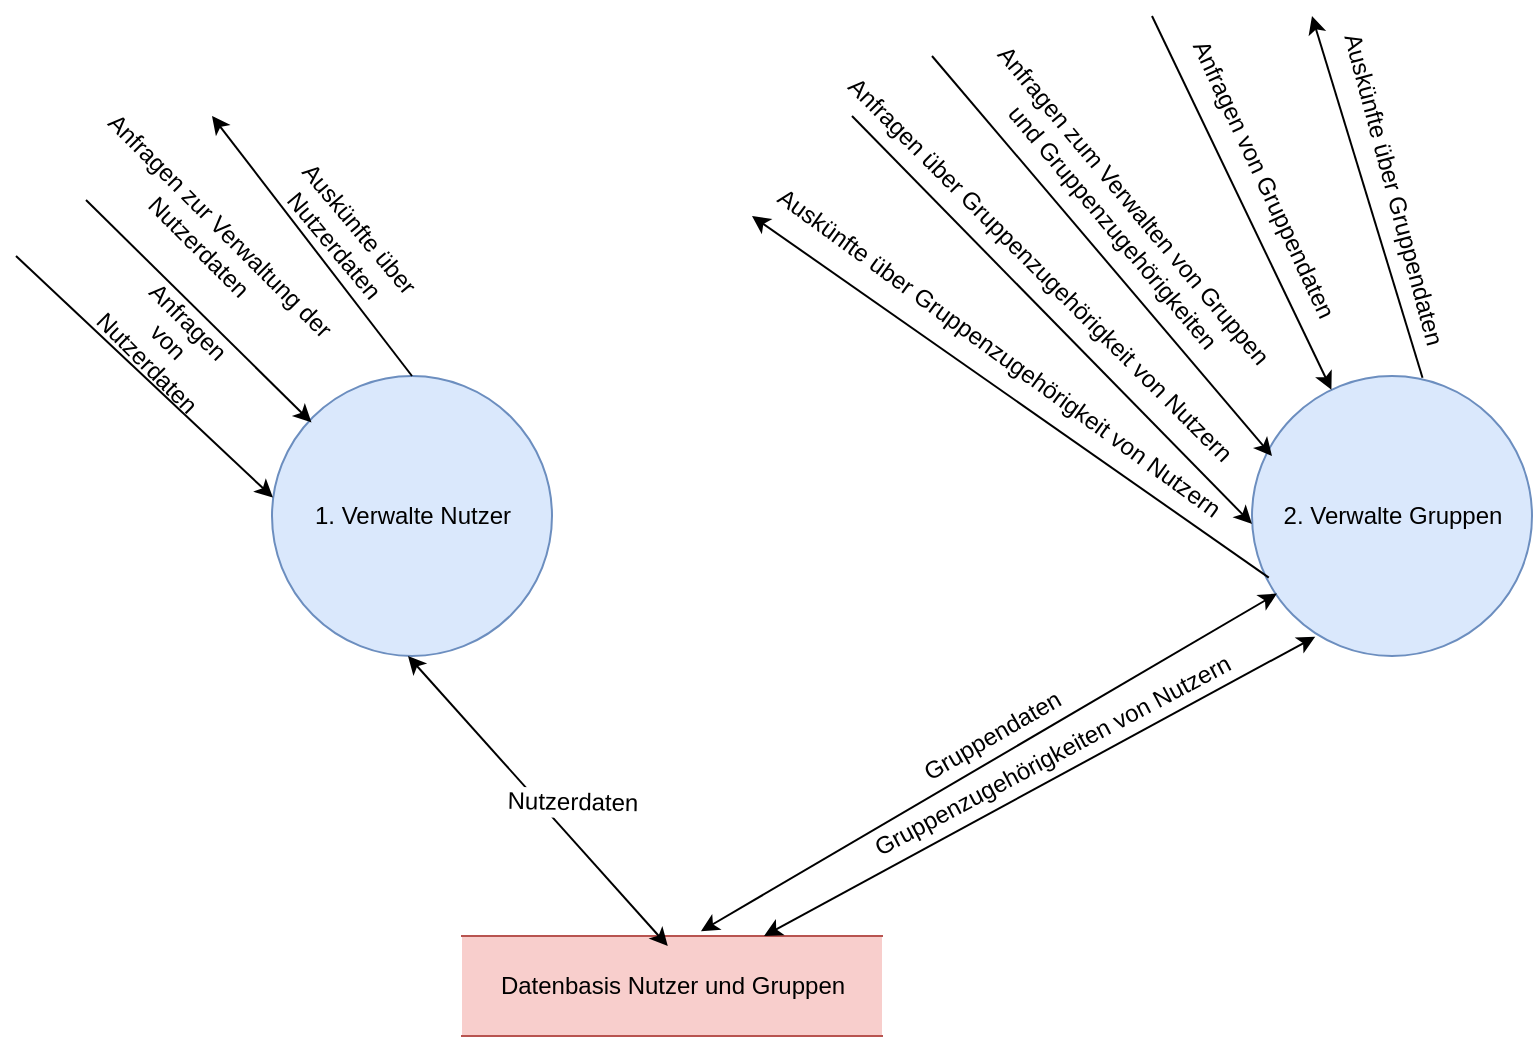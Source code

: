 <mxfile version="12.3.2" type="device" pages="1"><diagram name="Page-1" id="c7558073-3199-34d8-9f00-42111426c3f3"><mxGraphModel dx="1675" dy="1982" grid="1" gridSize="10" guides="1" tooltips="1" connect="1" arrows="1" fold="1" page="1" pageScale="1" pageWidth="826" pageHeight="1169" background="#ffffff" math="0" shadow="0"><root><mxCell id="0"/><mxCell id="1" parent="0"/><mxCell id="dEH05XnSJd75by17uOdA-97" value="1. Verwalte Nutzer &lt;br&gt;" style="shape=ellipse;html=1;dashed=0;whitespace=wrap;perimeter=ellipsePerimeter;fillColor=#dae8fc;strokeColor=#6c8ebf;" parent="1" vertex="1"><mxGeometry x="100" y="70" width="140" height="140" as="geometry"/></mxCell><mxCell id="dEH05XnSJd75by17uOdA-98" value="2. Verwalte Gruppen" style="shape=ellipse;html=1;dashed=0;whitespace=wrap;perimeter=ellipsePerimeter;fillColor=#dae8fc;strokeColor=#6c8ebf;" parent="1" vertex="1"><mxGeometry x="590" y="70" width="140" height="140" as="geometry"/></mxCell><mxCell id="dEH05XnSJd75by17uOdA-102" value="Datenbasis Nutzer und Gruppen" style="html=1;dashed=0;whitespace=wrap;shape=partialRectangle;right=0;left=0;fillColor=#f8cecc;strokeColor=#b85450;" parent="1" vertex="1"><mxGeometry x="195" y="350" width="210" height="50" as="geometry"/></mxCell><mxCell id="dEH05XnSJd75by17uOdA-106" value="" style="endArrow=classic;html=1;entryX=0.091;entryY=0.223;entryDx=0;entryDy=0;entryPerimeter=0;" parent="1" edge="1"><mxGeometry width="50" height="50" relative="1" as="geometry"><mxPoint x="7" y="-18" as="sourcePoint"/><mxPoint x="119.74" y="93.22" as="targetPoint"/></mxGeometry></mxCell><mxCell id="dEH05XnSJd75by17uOdA-107" value="" style="endArrow=classic;html=1;" parent="1" edge="1"><mxGeometry width="50" height="50" relative="1" as="geometry"><mxPoint x="430" y="-90" as="sourcePoint"/><mxPoint x="600" y="110" as="targetPoint"/></mxGeometry></mxCell><mxCell id="dEH05XnSJd75by17uOdA-109" value="Anfragen zur Verwaltung&amp;nbsp;der Nutzerdaten" style="text;html=1;strokeColor=none;fillColor=none;align=center;verticalAlign=middle;whiteSpace=wrap;rounded=0;rotation=45;" parent="1" vertex="1"><mxGeometry x="-26" y="-35" width="190" height="70" as="geometry"/></mxCell><mxCell id="dEH05XnSJd75by17uOdA-112" value="&amp;nbsp;Auskünfte über Nutzerdaten" style="text;html=1;strokeColor=none;fillColor=none;align=center;verticalAlign=middle;whiteSpace=wrap;rounded=0;rotation=50;" parent="1" vertex="1"><mxGeometry x="90" y="-20" width="95" height="39" as="geometry"/></mxCell><mxCell id="dEH05XnSJd75by17uOdA-116" value="" style="endArrow=classic;html=1;exitX=0.5;exitY=0;exitDx=0;exitDy=0;" parent="1" source="dEH05XnSJd75by17uOdA-97" edge="1"><mxGeometry width="50" height="50" relative="1" as="geometry"><mxPoint x="141" y="80" as="sourcePoint"/><mxPoint x="70" y="-60" as="targetPoint"/></mxGeometry></mxCell><mxCell id="dEH05XnSJd75by17uOdA-119" value="" style="endArrow=classic;startArrow=classic;html=1;entryX=0.5;entryY=1;entryDx=0;entryDy=0;exitX=0.49;exitY=0.1;exitDx=0;exitDy=0;exitPerimeter=0;" parent="1" source="dEH05XnSJd75by17uOdA-102" edge="1"><mxGeometry width="50" height="50" relative="1" as="geometry"><mxPoint x="168" y="330" as="sourcePoint"/><mxPoint x="168" y="210" as="targetPoint"/></mxGeometry></mxCell><mxCell id="dEH05XnSJd75by17uOdA-142" value="Nutzerdaten" style="text;html=1;align=center;verticalAlign=middle;resizable=0;points=[];;labelBackgroundColor=#ffffff;rotation=1;" parent="dEH05XnSJd75by17uOdA-119" vertex="1" connectable="0"><mxGeometry x="-0.231" y="1" relative="1" as="geometry"><mxPoint x="3" y="-17.5" as="offset"/></mxGeometry></mxCell><mxCell id="dEH05XnSJd75by17uOdA-134" value="Anfragen von Nutzerdaten" style="text;html=1;strokeColor=none;fillColor=none;align=center;verticalAlign=middle;whiteSpace=wrap;rounded=0;rotation=45;" parent="1" vertex="1"><mxGeometry x="28" y="43" width="40" height="20" as="geometry"/></mxCell><mxCell id="dEH05XnSJd75by17uOdA-136" value="" style="endArrow=classic;html=1;entryX=-0.011;entryY=0.577;entryDx=0;entryDy=0;entryPerimeter=0;" parent="1" edge="1"><mxGeometry width="50" height="50" relative="1" as="geometry"><mxPoint x="-28" y="10" as="sourcePoint"/><mxPoint x="100.46" y="130.78" as="targetPoint"/></mxGeometry></mxCell><mxCell id="dEH05XnSJd75by17uOdA-146" value="" style="endArrow=classic;html=1;" parent="1" target="dEH05XnSJd75by17uOdA-98" edge="1"><mxGeometry width="50" height="50" relative="1" as="geometry"><mxPoint x="540" y="-110" as="sourcePoint"/><mxPoint x="797.2" y="-152.84" as="targetPoint"/></mxGeometry></mxCell><mxCell id="dEH05XnSJd75by17uOdA-148" value="Anfragen von Gruppendaten" style="text;html=1;align=center;verticalAlign=middle;resizable=0;points=[];;labelBackgroundColor=#ffffff;rotation=65;" parent="dEH05XnSJd75by17uOdA-146" vertex="1" connectable="0"><mxGeometry x="-0.314" y="1" relative="1" as="geometry"><mxPoint x="24" y="17" as="offset"/></mxGeometry></mxCell><mxCell id="dEH05XnSJd75by17uOdA-147" value="" style="endArrow=classic;html=1;exitX=0.609;exitY=0.006;exitDx=0;exitDy=0;exitPerimeter=0;" parent="1" source="dEH05XnSJd75by17uOdA-98" edge="1"><mxGeometry width="50" height="50" relative="1" as="geometry"><mxPoint x="670" y="-80" as="sourcePoint"/><mxPoint x="620" y="-110" as="targetPoint"/></mxGeometry></mxCell><mxCell id="dEH05XnSJd75by17uOdA-149" value="Auskünfte über Gruppendaten" style="text;html=1;align=center;verticalAlign=middle;resizable=0;points=[];;labelBackgroundColor=#ffffff;rotation=75;" parent="dEH05XnSJd75by17uOdA-147" vertex="1" connectable="0"><mxGeometry x="0.283" relative="1" as="geometry"><mxPoint x="21" y="21" as="offset"/></mxGeometry></mxCell><mxCell id="dEH05XnSJd75by17uOdA-159" value="&lt;span style=&quot;background-color: rgb(255 , 255 , 255)&quot;&gt;Anfragen zum Verwalten von Gruppen&lt;br&gt;&amp;nbsp;und Gruppenzugehörigkeiten&lt;br&gt;&lt;/span&gt;" style="text;html=1;align=center;verticalAlign=middle;resizable=0;points=[];;autosize=1;rotation=50;" parent="1" vertex="1"><mxGeometry x="415" y="-26" width="220" height="30" as="geometry"/></mxCell><mxCell id="dEH05XnSJd75by17uOdA-161" value="" style="endArrow=classic;html=1;" parent="1" edge="1"><mxGeometry width="50" height="50" relative="1" as="geometry"><mxPoint x="390" y="-60" as="sourcePoint"/><mxPoint x="590" y="144" as="targetPoint"/></mxGeometry></mxCell><mxCell id="dEH05XnSJd75by17uOdA-163" value="Anfragen über Gruppenzugehörigkeit von Nutzern" style="text;html=1;align=center;verticalAlign=middle;resizable=0;points=[];;labelBackgroundColor=#ffffff;rotation=45;" parent="dEH05XnSJd75by17uOdA-161" vertex="1" connectable="0"><mxGeometry x="-0.12" y="2" relative="1" as="geometry"><mxPoint x="5" y="-12" as="offset"/></mxGeometry></mxCell><mxCell id="dEH05XnSJd75by17uOdA-164" value="" style="endArrow=classic;html=1;exitX=0.06;exitY=0.72;exitDx=0;exitDy=0;exitPerimeter=0;" parent="1" source="dEH05XnSJd75by17uOdA-98" edge="1"><mxGeometry width="50" height="50" relative="1" as="geometry"><mxPoint x="-10" y="710" as="sourcePoint"/><mxPoint x="340" y="-10" as="targetPoint"/></mxGeometry></mxCell><mxCell id="dEH05XnSJd75by17uOdA-165" value="Auskünfte über Gruppenzugehörigkeit von Nutzern" style="text;html=1;align=center;verticalAlign=middle;resizable=0;points=[];;labelBackgroundColor=#ffffff;rotation=36;direction=south;" parent="dEH05XnSJd75by17uOdA-164" vertex="1" connectable="0"><mxGeometry x="-0.114" y="1" relative="1" as="geometry"><mxPoint x="-21" y="-33.5" as="offset"/></mxGeometry></mxCell><mxCell id="dEH05XnSJd75by17uOdA-166" value="" style="endArrow=classic;startArrow=classic;html=1;entryX=0.226;entryY=0.931;entryDx=0;entryDy=0;entryPerimeter=0;" parent="1" source="dEH05XnSJd75by17uOdA-102" target="dEH05XnSJd75by17uOdA-98" edge="1"><mxGeometry width="50" height="50" relative="1" as="geometry"><mxPoint x="-10" y="470" as="sourcePoint"/><mxPoint x="40" y="420" as="targetPoint"/></mxGeometry></mxCell><mxCell id="dEH05XnSJd75by17uOdA-168" value="" style="endArrow=classic;startArrow=classic;html=1;entryX=0.089;entryY=0.777;entryDx=0;entryDy=0;entryPerimeter=0;exitX=0.569;exitY=-0.048;exitDx=0;exitDy=0;exitPerimeter=0;" parent="1" source="dEH05XnSJd75by17uOdA-102" target="dEH05XnSJd75by17uOdA-98" edge="1"><mxGeometry width="50" height="50" relative="1" as="geometry"><mxPoint x="-10" y="470" as="sourcePoint"/><mxPoint x="40" y="420" as="targetPoint"/></mxGeometry></mxCell><mxCell id="dEH05XnSJd75by17uOdA-169" value="Gruppendaten" style="text;html=1;align=center;verticalAlign=middle;resizable=0;points=[];;labelBackgroundColor=#ffffff;rotation=-30;" parent="dEH05XnSJd75by17uOdA-168" vertex="1" connectable="0"><mxGeometry x="0.078" y="1" relative="1" as="geometry"><mxPoint x="-9.5" y="-5.5" as="offset"/></mxGeometry></mxCell><mxCell id="kbQGhB1DivrZz1TiDLMf-1" value="&lt;span style=&quot;background-color: rgb(255 , 255 , 255)&quot;&gt;Gruppenzugehörigkeiten von Nutzern&lt;/span&gt;" style="text;html=1;align=center;verticalAlign=middle;resizable=0;points=[];;autosize=1;rotation=332;" parent="1" vertex="1"><mxGeometry x="385" y="250" width="210" height="20" as="geometry"/></mxCell></root></mxGraphModel></diagram></mxfile>